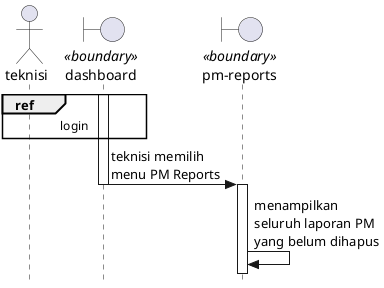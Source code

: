 @startuml viewAllPM

skinparam style strictuml

actor teknisi
boundary dashboard <<boundary>>
boundary "pm-reports" as pm <<boundary>>

ref over teknisi, dashboard : login

activate dashboard
dashboard -> pm : teknisi memilih\nmenu PM Reports
    deactivate dashboard
    activate pm
pm -> pm : menampilkan\nseluruh laporan PM\nyang belum dihapus

@enduml



@startuml viewAllCM

skinparam style strictuml

actor teknisi
boundary dashboard <<boundary>>
boundary "cm-reports" as cm <<boundary>>

ref over teknisi, dashboard : login

activate dashboard
dashboard -> cm : teknisi memilih\nmenu CM Reports
    deactivate dashboard
    activate cm
cm -> cm : menampilkan\nseluruh laporan CM\nyang belum dihapus

@enduml